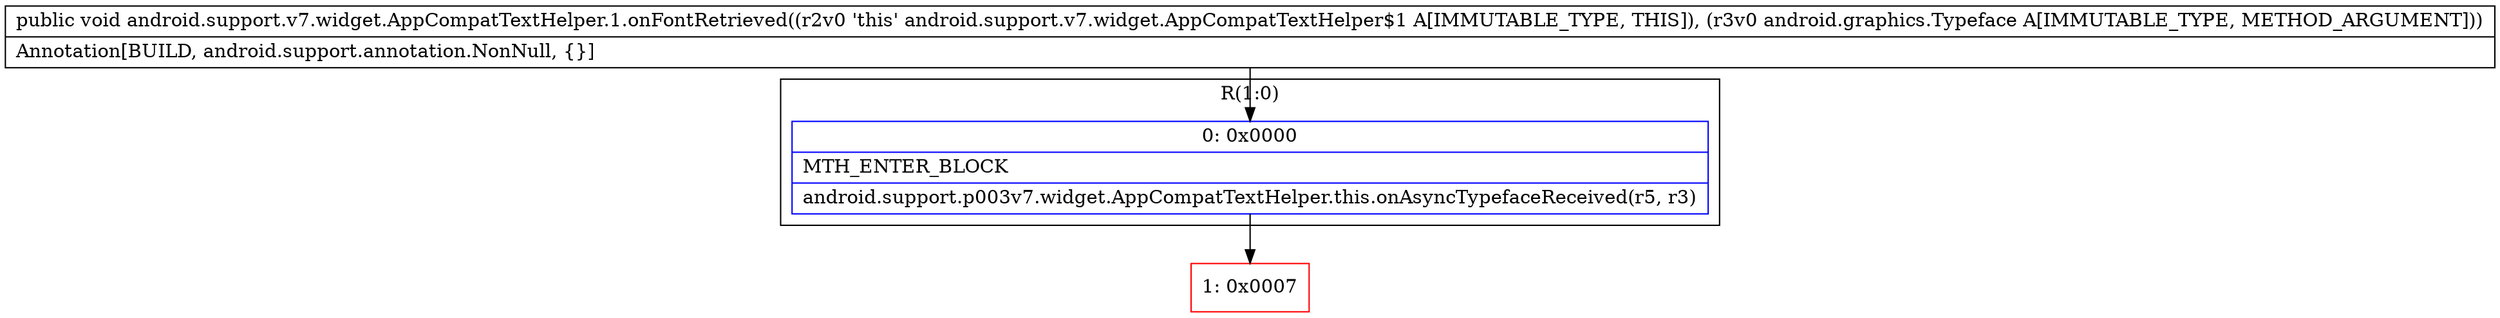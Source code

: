 digraph "CFG forandroid.support.v7.widget.AppCompatTextHelper.1.onFontRetrieved(Landroid\/graphics\/Typeface;)V" {
subgraph cluster_Region_1763158370 {
label = "R(1:0)";
node [shape=record,color=blue];
Node_0 [shape=record,label="{0\:\ 0x0000|MTH_ENTER_BLOCK\l|android.support.p003v7.widget.AppCompatTextHelper.this.onAsyncTypefaceReceived(r5, r3)\l}"];
}
Node_1 [shape=record,color=red,label="{1\:\ 0x0007}"];
MethodNode[shape=record,label="{public void android.support.v7.widget.AppCompatTextHelper.1.onFontRetrieved((r2v0 'this' android.support.v7.widget.AppCompatTextHelper$1 A[IMMUTABLE_TYPE, THIS]), (r3v0 android.graphics.Typeface A[IMMUTABLE_TYPE, METHOD_ARGUMENT]))  | Annotation[BUILD, android.support.annotation.NonNull, \{\}]\l}"];
MethodNode -> Node_0;
Node_0 -> Node_1;
}

